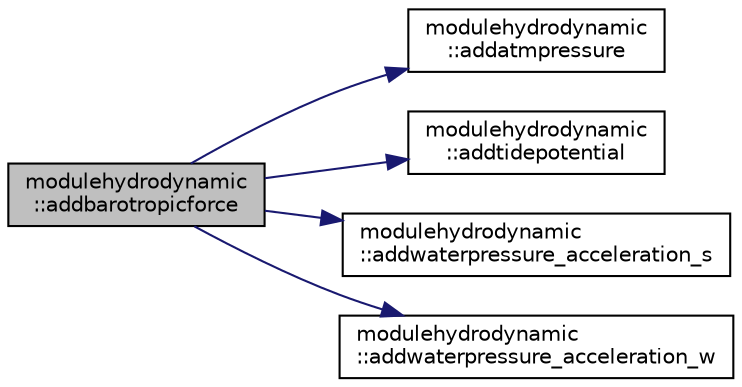 digraph "modulehydrodynamic::addbarotropicforce"
{
 // LATEX_PDF_SIZE
  edge [fontname="Helvetica",fontsize="10",labelfontname="Helvetica",labelfontsize="10"];
  node [fontname="Helvetica",fontsize="10",shape=record];
  rankdir="LR";
  Node1 [label="modulehydrodynamic\l::addbarotropicforce",height=0.2,width=0.4,color="black", fillcolor="grey75", style="filled", fontcolor="black",tooltip="Adds BarotropicForce to TiCoef_3D."];
  Node1 -> Node2 [color="midnightblue",fontsize="10",style="solid",fontname="Helvetica"];
  Node2 [label="modulehydrodynamic\l::addatmpressure",height=0.2,width=0.4,color="black", fillcolor="white", style="filled",URL="$namespacemodulehydrodynamic.html#a85caa8fe4b54ce7148efd60dea17b861",tooltip="Adds AddAtmPressure to TiCoef_3D."];
  Node1 -> Node3 [color="midnightblue",fontsize="10",style="solid",fontname="Helvetica"];
  Node3 [label="modulehydrodynamic\l::addtidepotential",height=0.2,width=0.4,color="black", fillcolor="white", style="filled",URL="$namespacemodulehydrodynamic.html#a36fd9cda678e1c201bbd1c3799ff4eed",tooltip="Adds TidePotential to TiCoef_3D."];
  Node1 -> Node4 [color="midnightblue",fontsize="10",style="solid",fontname="Helvetica"];
  Node4 [label="modulehydrodynamic\l::addwaterpressure_acceleration_s",height=0.2,width=0.4,color="black", fillcolor="white", style="filled",URL="$namespacemodulehydrodynamic.html#a82f7a85df20f89c08cae4ba223ef1017",tooltip="Adds AddWaterPressure_acceleration to TiCoef_3D - direction North-South."];
  Node1 -> Node5 [color="midnightblue",fontsize="10",style="solid",fontname="Helvetica"];
  Node5 [label="modulehydrodynamic\l::addwaterpressure_acceleration_w",height=0.2,width=0.4,color="black", fillcolor="white", style="filled",URL="$namespacemodulehydrodynamic.html#af93efcccfe0951d715ef774ff68d226b",tooltip="Adds AddWaterPressure_acceleration to TiCoef_3D - direction East-West."];
}
